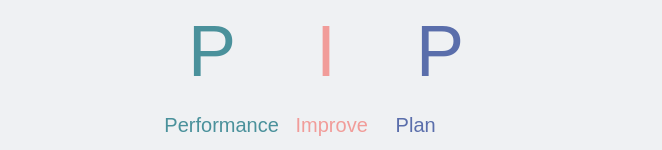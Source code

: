 <mxfile version="18.1.3" type="github"><diagram id="jk84KoCiqGRbvonOO5nR" name="Page-1"><mxGraphModel dx="811" dy="437" grid="0" gridSize="10" guides="1" tooltips="1" connect="1" arrows="1" fold="1" page="1" pageScale="1" pageWidth="500" pageHeight="190" background="#EFF1F3" math="0" shadow="0"><root><mxCell id="0"/><mxCell id="1" parent="0"/><mxCell id="XSbDL2rr6Gyu1OlXZJMn-2" value="&lt;font style=&quot;font-size: 36px&quot;&gt;&lt;font color=&quot;#4a919b&quot;&gt;P&amp;nbsp; &amp;nbsp;&lt;/font&gt;&amp;nbsp;&lt;font color=&quot;#f19c99&quot;&gt;I&lt;/font&gt;&amp;nbsp; &amp;nbsp;&amp;nbsp;&lt;font color=&quot;#5a6eab&quot;&gt;P&amp;nbsp;&lt;/font&gt;&lt;/font&gt;" style="text;html=1;strokeColor=none;fillColor=none;align=center;verticalAlign=middle;whiteSpace=wrap;rounded=0;" parent="1" vertex="1"><mxGeometry x="91" y="58" width="324" height="50" as="geometry"/></mxCell><mxCell id="XSbDL2rr6Gyu1OlXZJMn-3" value="&lt;font style=&quot;background-color: rgb(239 , 241 , 243) ; font-size: 10px&quot;&gt;&lt;font color=&quot;#4a919b&quot; style=&quot;font-size: 10px&quot;&gt;Performance&lt;/font&gt;&lt;font style=&quot;font-size: 10px&quot;&gt;&amp;nbsp; &amp;nbsp;&lt;/font&gt;&lt;span style=&quot;color: rgb(241 , 156 , 153) ; font-size: 10px&quot;&gt;Improve&lt;/span&gt;&lt;span style=&quot;font-size: 10px;&quot;&gt;&amp;nbsp; &amp;nbsp; &amp;nbsp;&lt;/span&gt;&lt;span style=&quot;color: rgb(90 , 110 , 171) ; font-size: 10px&quot;&gt;Plan&lt;/span&gt;&lt;/font&gt;" style="text;html=1;strokeColor=none;fillColor=none;align=center;verticalAlign=middle;whiteSpace=wrap;rounded=0;" parent="1" vertex="1"><mxGeometry x="85" y="108" width="300" height="24" as="geometry"/></mxCell></root></mxGraphModel></diagram></mxfile>